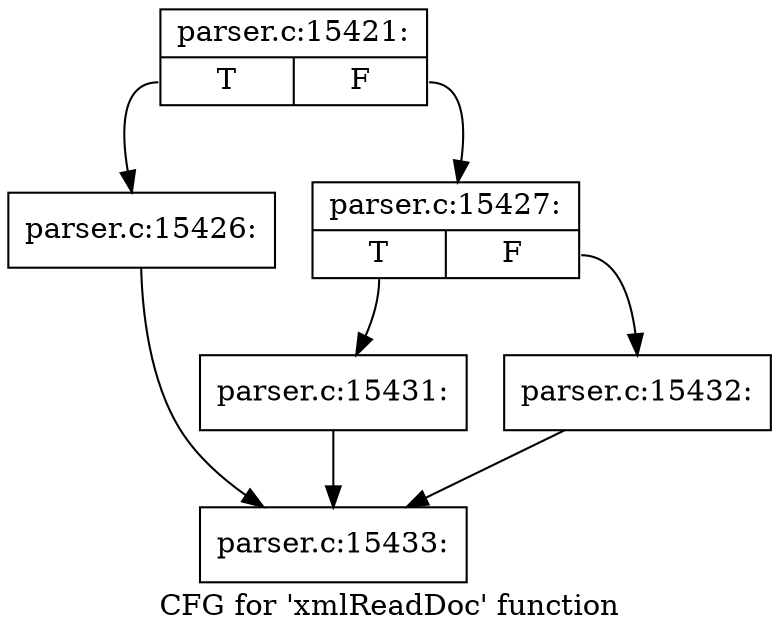 digraph "CFG for 'xmlReadDoc' function" {
	label="CFG for 'xmlReadDoc' function";

	Node0x5fadde0 [shape=record,label="{parser.c:15421:|{<s0>T|<s1>F}}"];
	Node0x5fadde0:s0 -> Node0x5fc9780;
	Node0x5fadde0:s1 -> Node0x5fc97d0;
	Node0x5fc9780 [shape=record,label="{parser.c:15426:}"];
	Node0x5fc9780 -> Node0x5fc7990;
	Node0x5fc97d0 [shape=record,label="{parser.c:15427:|{<s0>T|<s1>F}}"];
	Node0x5fc97d0:s0 -> Node0x5fc9f00;
	Node0x5fc97d0:s1 -> Node0x5fc9f50;
	Node0x5fc9f00 [shape=record,label="{parser.c:15431:}"];
	Node0x5fc9f00 -> Node0x5fc7990;
	Node0x5fc9f50 [shape=record,label="{parser.c:15432:}"];
	Node0x5fc9f50 -> Node0x5fc7990;
	Node0x5fc7990 [shape=record,label="{parser.c:15433:}"];
}
